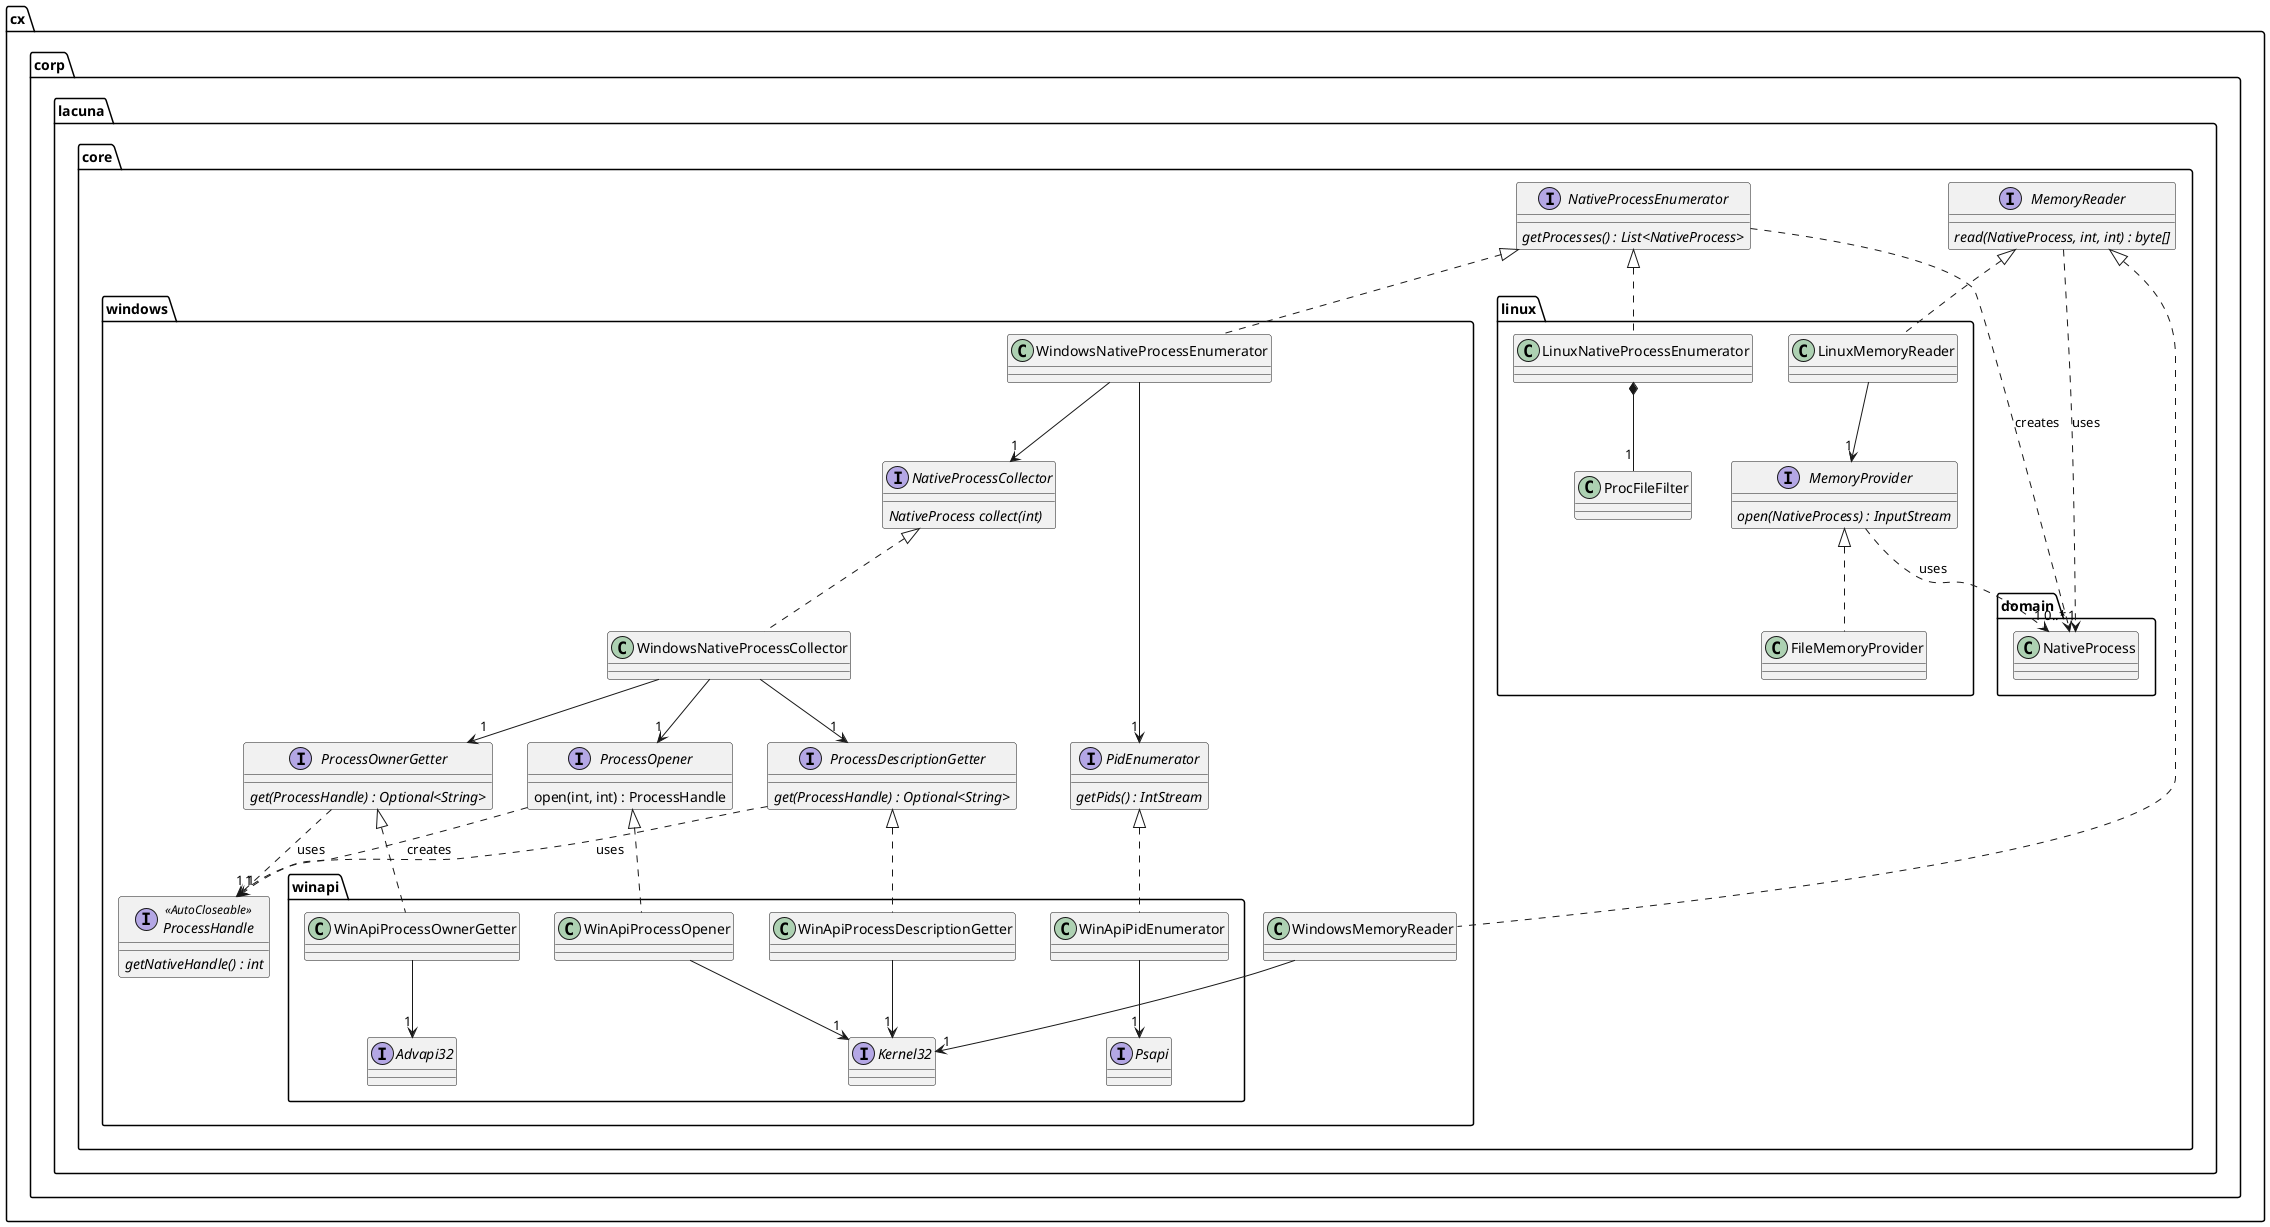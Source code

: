 @startuml

package cx.corp.lacuna.core.domain {
    class NativeProcess
}

package cx.corp.lacuna.core {
    interface MemoryReader {
        {abstract} read(NativeProcess, int, int) : byte[]
    }
    interface NativeProcessEnumerator {
        {abstract} getProcesses() : List<NativeProcess>
    }
    
    MemoryReader ..>  "1" NativeProcess : uses
    NativeProcessEnumerator ..> "0..*" NativeProcess : creates
}

package cx.corp.lacuna.core.windows {

    package cx.corp.lacuna.core.windows.winapi {
        interface Kernel32
        interface Advapi32
        interface Psapi
        class WinApiPidEnumerator
        class WinApiProcessDescriptionGetter
        class WinApiProcessOpener
        class WinApiProcessOwnerGetter
    }
    
    interface NativeProcessCollector {
        {abstract} NativeProcess collect(int)
    }
    interface PidEnumerator {
        {abstract} getPids() : IntStream
    }
    interface ProcessDescriptionGetter {
        {abstract} get(ProcessHandle) : Optional<String>
    }
    interface ProcessOwnerGetter {
        {abstract} get(ProcessHandle) : Optional<String>
    }
    interface ProcessHandle <<AutoCloseable>> {
        {abstract} getNativeHandle() : int
    }
    interface ProcessOpener {
        open(int, int) : ProcessHandle
    }
    

    class WindowsNativeProcessEnumerator
    class WindowsNativeProcessCollector
    class WindowsMemoryReader
    
    NativeProcessEnumerator <|.. WindowsNativeProcessEnumerator
    WindowsNativeProcessEnumerator --> "1" PidEnumerator
    WindowsNativeProcessEnumerator --> "1" NativeProcessCollector
    
    NativeProcessCollector <|.. WindowsNativeProcessCollector
     
    WindowsNativeProcessCollector --> "1" ProcessOpener
    WindowsNativeProcessCollector --> "1" ProcessOwnerGetter
    WindowsNativeProcessCollector --> "1" ProcessDescriptionGetter
    
    ProcessOpener ..> "1" ProcessHandle : creates
    ProcessOwnerGetter ..> "1" ProcessHandle : uses
    ProcessDescriptionGetter ..> "1" ProcessHandle : uses

    
    PidEnumerator <|.. WinApiPidEnumerator
    WinApiPidEnumerator --> "1" Psapi
    
    ProcessOpener <|.. WinApiProcessOpener
    ProcessOwnerGetter <|.. WinApiProcessOwnerGetter
    ProcessDescriptionGetter <|.. WinApiProcessDescriptionGetter
    
    WinApiProcessOpener --> "1" Kernel32
    WinApiProcessDescriptionGetter --> "1" Kernel32
    WinApiProcessOwnerGetter --> "1" Advapi32
    
    
    MemoryReader <|.. WindowsMemoryReader
    WindowsMemoryReader --> "1" Kernel32
}

package cx.corp.lacuna.core.linux {
    interface MemoryProvider {
        {abstract} open(NativeProcess) : InputStream
    }
    class LinuxNativeProcessEnumerator
    class LinuxMemoryReader
    class ProcFileFilter
    class FileMemoryProvider
    
    NativeProcessEnumerator <|.. LinuxNativeProcessEnumerator
    LinuxNativeProcessEnumerator *-- "1" ProcFileFilter
    
    MemoryProvider ..> "1" NativeProcess : uses
    MemoryProvider <|.. FileMemoryProvider
    
    MemoryReader <|.. LinuxMemoryReader
    LinuxMemoryReader --> "1" MemoryProvider
}

@enduml
